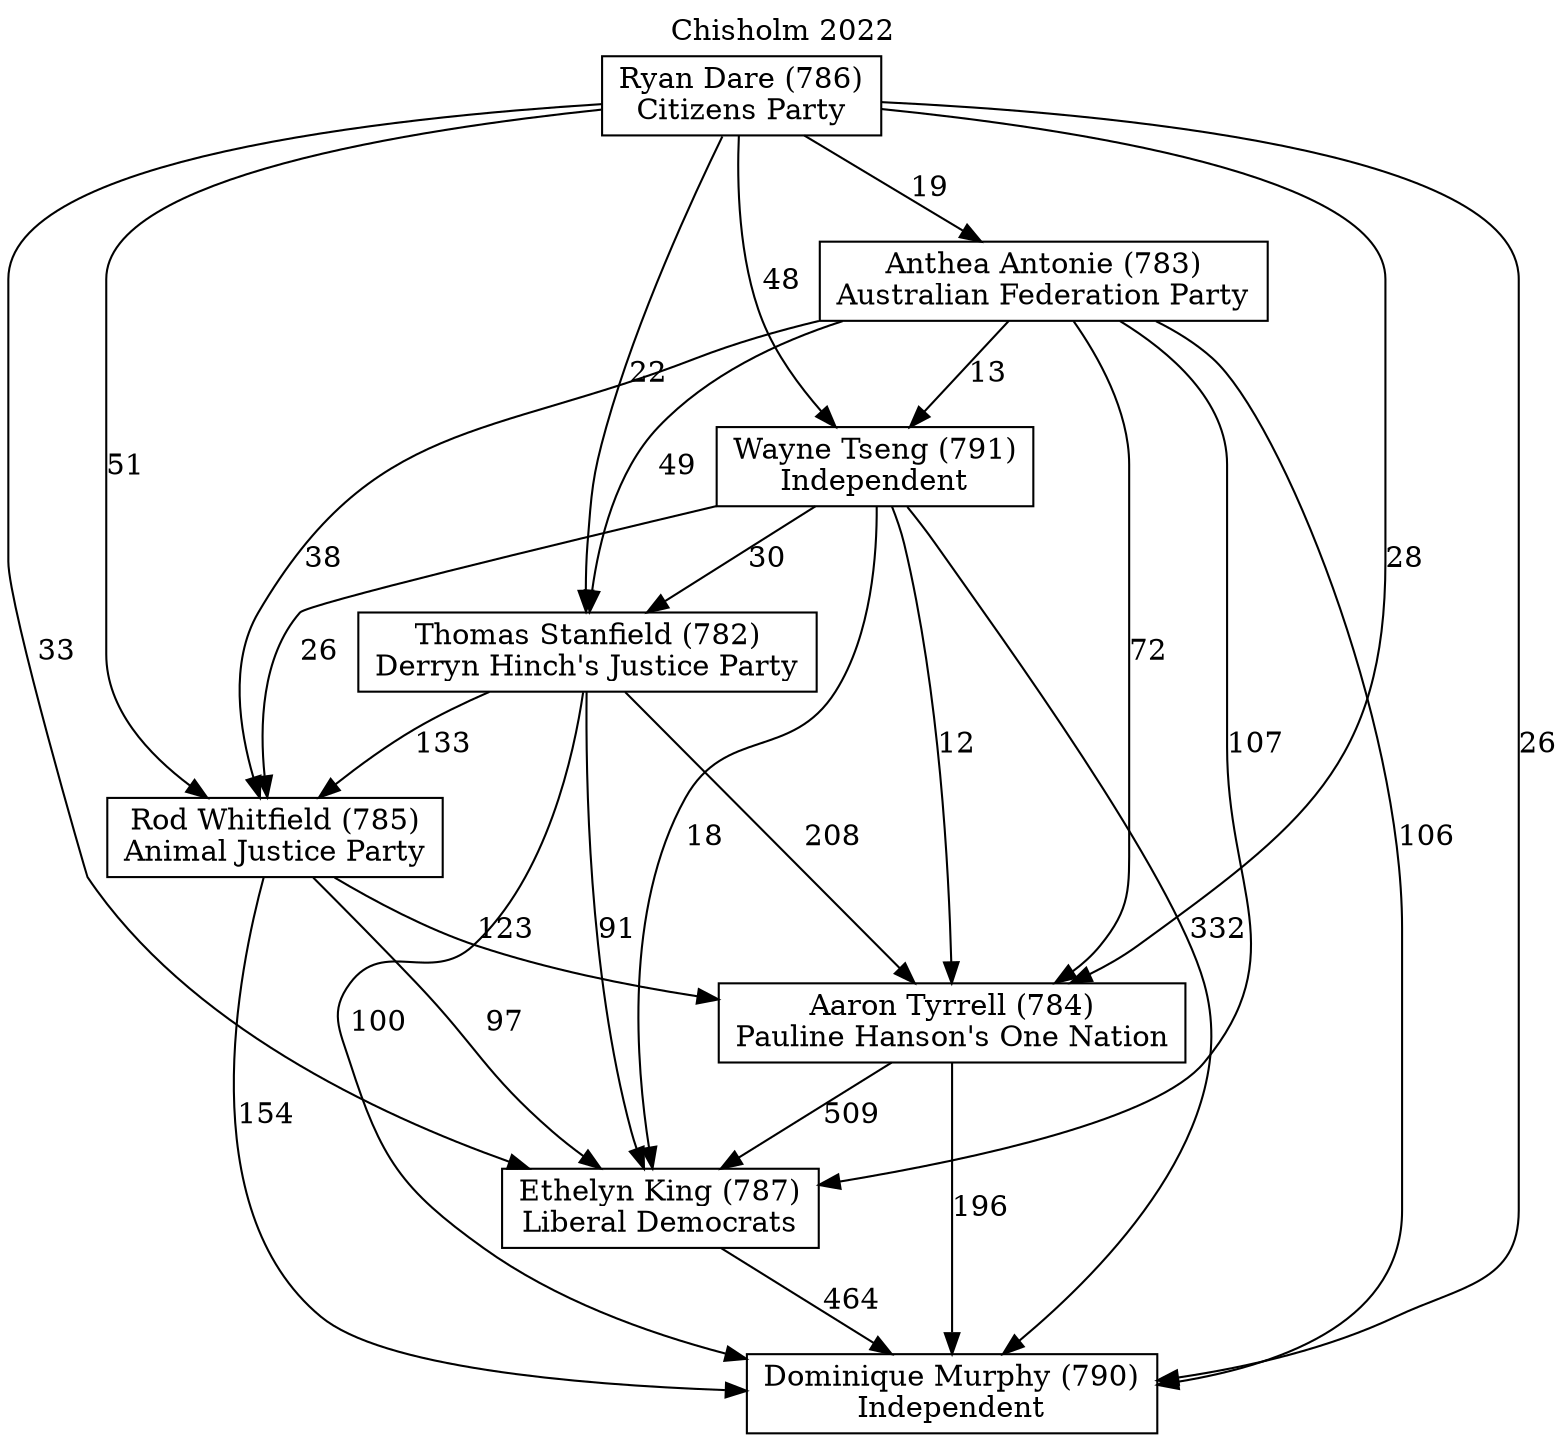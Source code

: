 // House preference flow
digraph "Dominique Murphy (790)_Chisholm_2022" {
	graph [label="Chisholm 2022" labelloc=t mclimit=10]
	node [shape=box]
	"Dominique Murphy (790)" [label="Dominique Murphy (790)
Independent"]
	"Ethelyn King (787)" [label="Ethelyn King (787)
Liberal Democrats"]
	"Aaron Tyrrell (784)" [label="Aaron Tyrrell (784)
Pauline Hanson's One Nation"]
	"Rod Whitfield (785)" [label="Rod Whitfield (785)
Animal Justice Party"]
	"Thomas Stanfield (782)" [label="Thomas Stanfield (782)
Derryn Hinch's Justice Party"]
	"Wayne Tseng (791)" [label="Wayne Tseng (791)
Independent"]
	"Anthea Antonie (783)" [label="Anthea Antonie (783)
Australian Federation Party"]
	"Ryan Dare (786)" [label="Ryan Dare (786)
Citizens Party"]
	"Ethelyn King (787)" -> "Dominique Murphy (790)" [label=464]
	"Aaron Tyrrell (784)" -> "Ethelyn King (787)" [label=509]
	"Rod Whitfield (785)" -> "Aaron Tyrrell (784)" [label=123]
	"Thomas Stanfield (782)" -> "Rod Whitfield (785)" [label=133]
	"Wayne Tseng (791)" -> "Thomas Stanfield (782)" [label=30]
	"Anthea Antonie (783)" -> "Wayne Tseng (791)" [label=13]
	"Ryan Dare (786)" -> "Anthea Antonie (783)" [label=19]
	"Aaron Tyrrell (784)" -> "Dominique Murphy (790)" [label=196]
	"Rod Whitfield (785)" -> "Dominique Murphy (790)" [label=154]
	"Thomas Stanfield (782)" -> "Dominique Murphy (790)" [label=100]
	"Wayne Tseng (791)" -> "Dominique Murphy (790)" [label=332]
	"Anthea Antonie (783)" -> "Dominique Murphy (790)" [label=106]
	"Ryan Dare (786)" -> "Dominique Murphy (790)" [label=26]
	"Ryan Dare (786)" -> "Wayne Tseng (791)" [label=48]
	"Anthea Antonie (783)" -> "Thomas Stanfield (782)" [label=49]
	"Ryan Dare (786)" -> "Thomas Stanfield (782)" [label=22]
	"Wayne Tseng (791)" -> "Rod Whitfield (785)" [label=26]
	"Anthea Antonie (783)" -> "Rod Whitfield (785)" [label=38]
	"Ryan Dare (786)" -> "Rod Whitfield (785)" [label=51]
	"Thomas Stanfield (782)" -> "Aaron Tyrrell (784)" [label=208]
	"Wayne Tseng (791)" -> "Aaron Tyrrell (784)" [label=12]
	"Anthea Antonie (783)" -> "Aaron Tyrrell (784)" [label=72]
	"Ryan Dare (786)" -> "Aaron Tyrrell (784)" [label=28]
	"Rod Whitfield (785)" -> "Ethelyn King (787)" [label=97]
	"Thomas Stanfield (782)" -> "Ethelyn King (787)" [label=91]
	"Wayne Tseng (791)" -> "Ethelyn King (787)" [label=18]
	"Anthea Antonie (783)" -> "Ethelyn King (787)" [label=107]
	"Ryan Dare (786)" -> "Ethelyn King (787)" [label=33]
}
